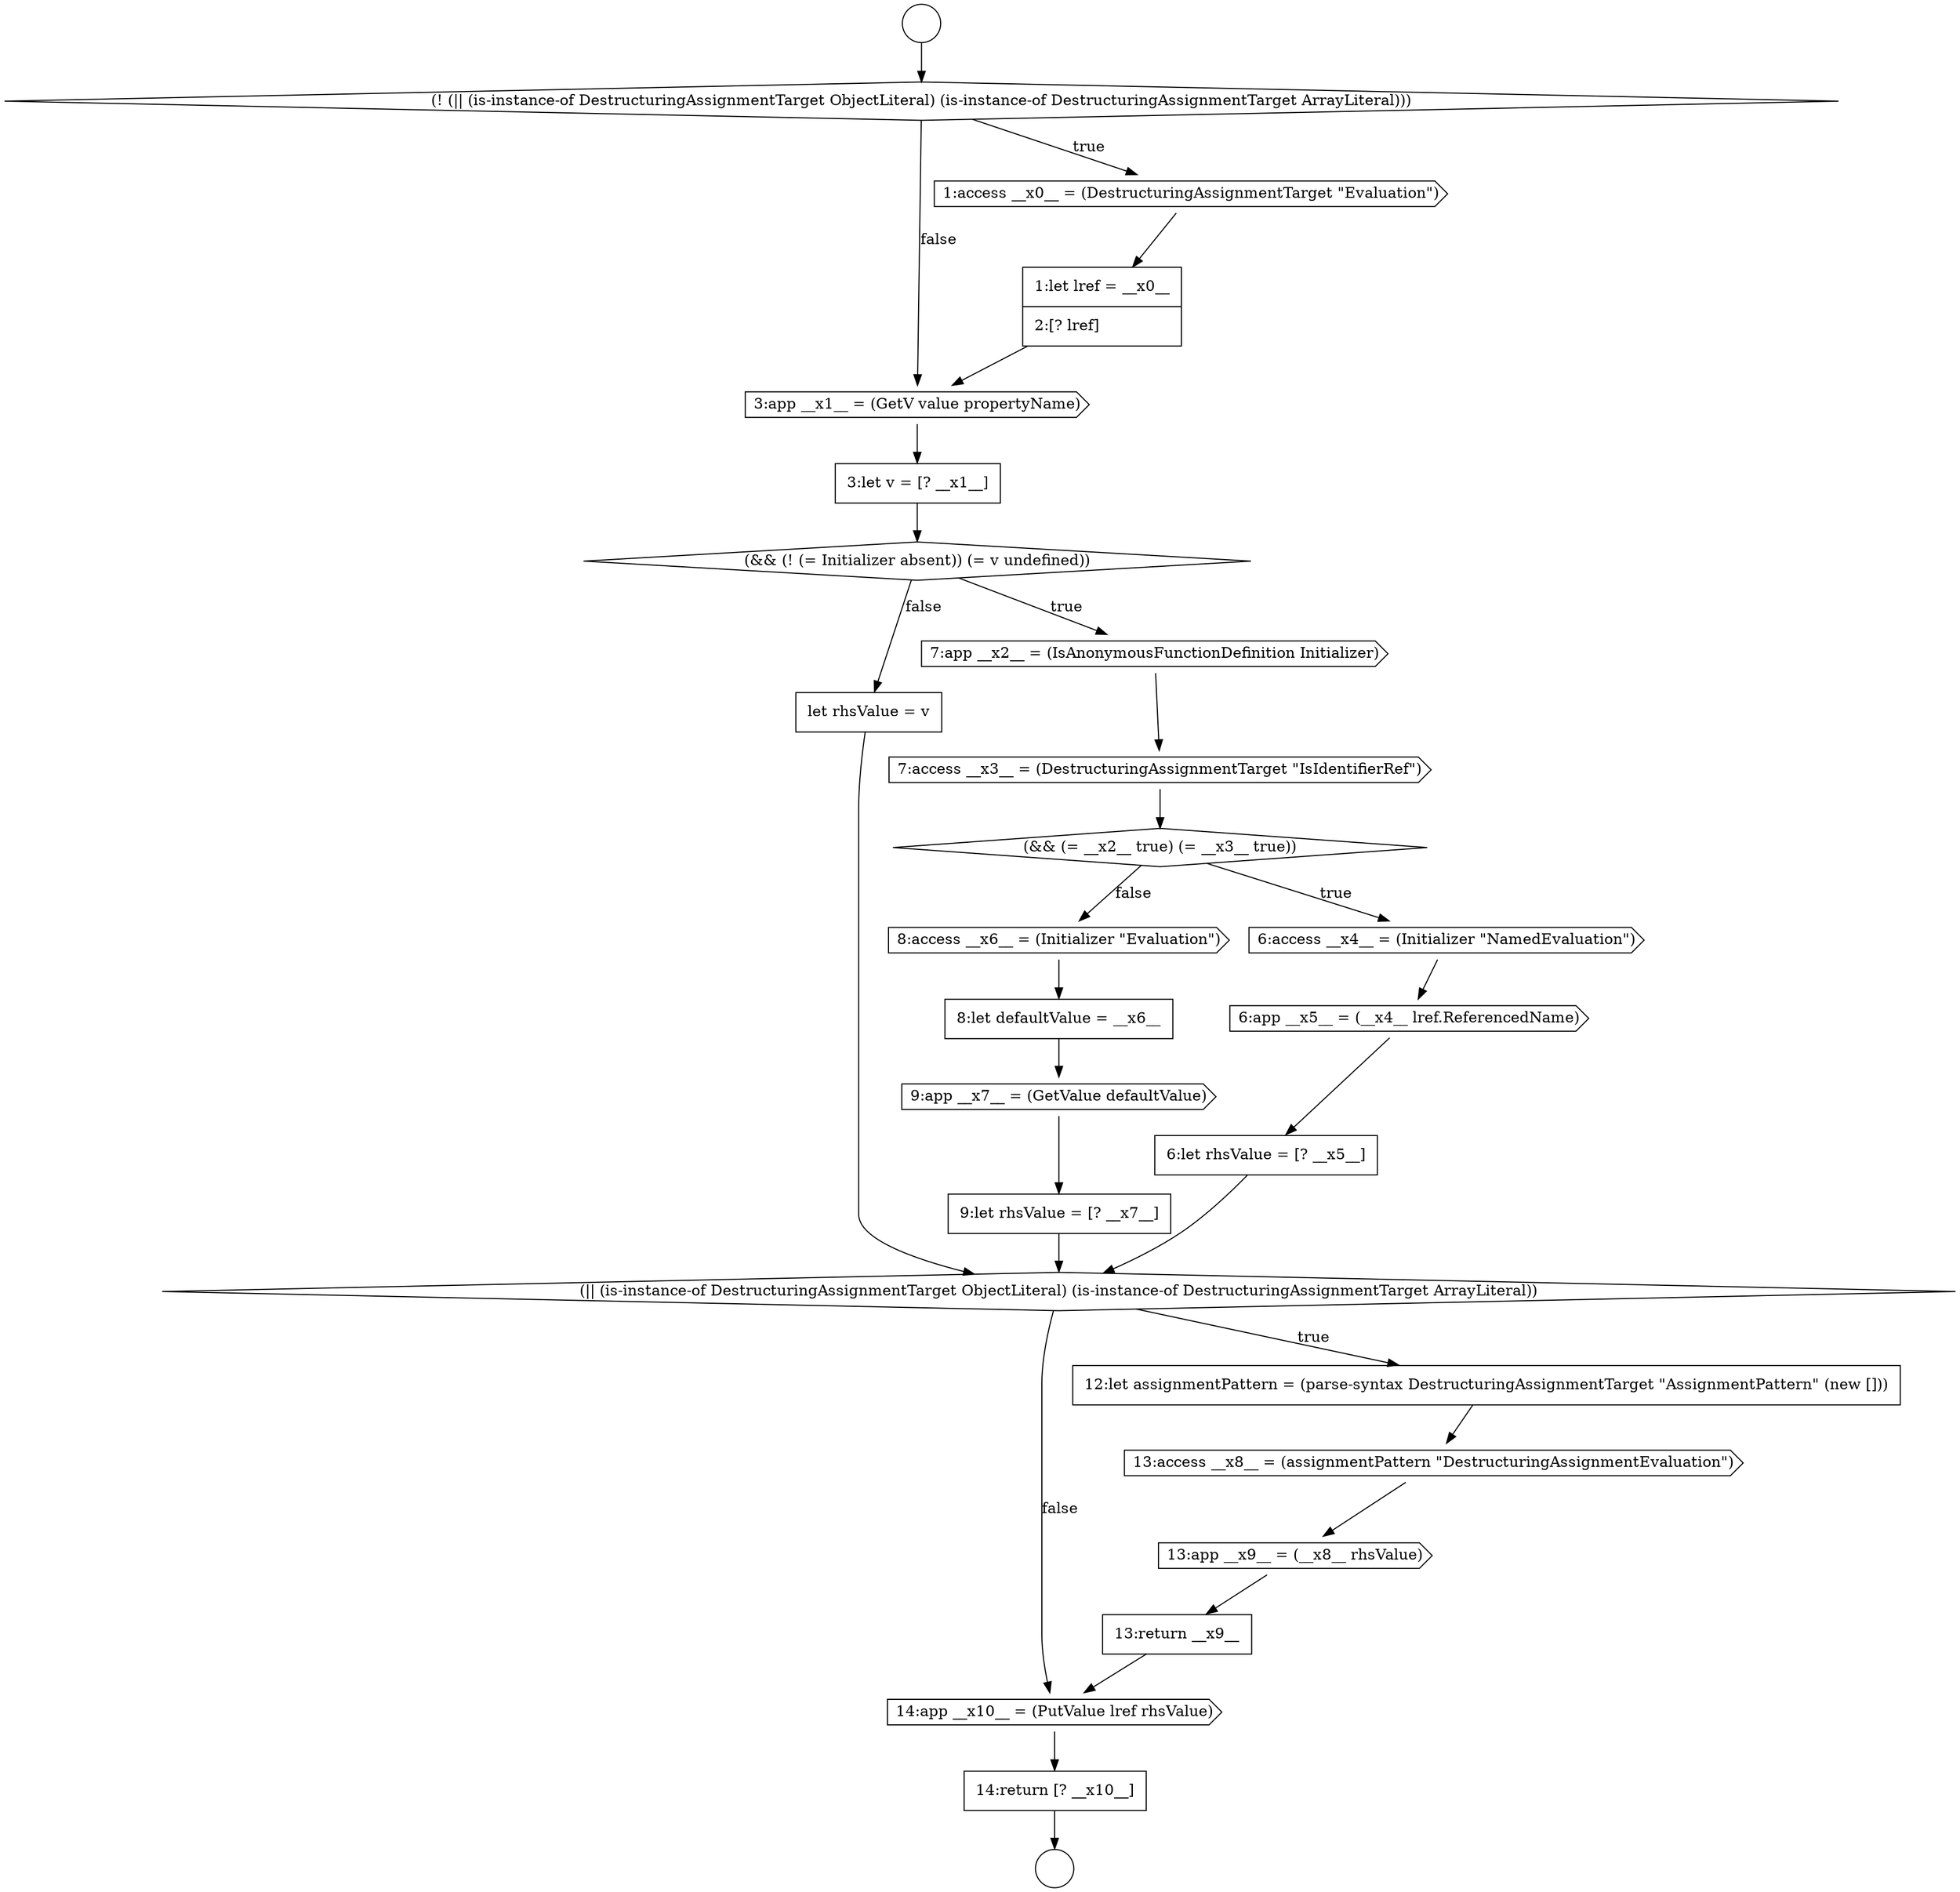 digraph {
  node6042 [shape=circle label=" " color="black" fillcolor="white" style=filled]
  node6046 [shape=none, margin=0, label=<<font color="black">
    <table border="0" cellborder="1" cellspacing="0" cellpadding="10">
      <tr><td align="left">1:let lref = __x0__</td></tr>
      <tr><td align="left">2:[? lref]</td></tr>
    </table>
  </font>> color="black" fillcolor="white" style=filled]
  node6066 [shape=cds, label=<<font color="black">14:app __x10__ = (PutValue lref rhsValue)</font>> color="black" fillcolor="white" style=filled]
  node6049 [shape=diamond, label=<<font color="black">(&amp;&amp; (! (= Initializer absent)) (= v undefined))</font>> color="black" fillcolor="white" style=filled]
  node6054 [shape=cds, label=<<font color="black">6:app __x5__ = (__x4__ lref.ReferencedName)</font>> color="black" fillcolor="white" style=filled]
  node6065 [shape=none, margin=0, label=<<font color="black">
    <table border="0" cellborder="1" cellspacing="0" cellpadding="10">
      <tr><td align="left">13:return __x9__</td></tr>
    </table>
  </font>> color="black" fillcolor="white" style=filled]
  node6048 [shape=none, margin=0, label=<<font color="black">
    <table border="0" cellborder="1" cellspacing="0" cellpadding="10">
      <tr><td align="left">3:let v = [? __x1__]</td></tr>
    </table>
  </font>> color="black" fillcolor="white" style=filled]
  node6044 [shape=diamond, label=<<font color="black">(! (|| (is-instance-of DestructuringAssignmentTarget ObjectLiteral) (is-instance-of DestructuringAssignmentTarget ArrayLiteral)))</font>> color="black" fillcolor="white" style=filled]
  node6056 [shape=cds, label=<<font color="black">8:access __x6__ = (Initializer &quot;Evaluation&quot;)</font>> color="black" fillcolor="white" style=filled]
  node6051 [shape=cds, label=<<font color="black">7:access __x3__ = (DestructuringAssignmentTarget &quot;IsIdentifierRef&quot;)</font>> color="black" fillcolor="white" style=filled]
  node6067 [shape=none, margin=0, label=<<font color="black">
    <table border="0" cellborder="1" cellspacing="0" cellpadding="10">
      <tr><td align="left">14:return [? __x10__]</td></tr>
    </table>
  </font>> color="black" fillcolor="white" style=filled]
  node6057 [shape=none, margin=0, label=<<font color="black">
    <table border="0" cellborder="1" cellspacing="0" cellpadding="10">
      <tr><td align="left">8:let defaultValue = __x6__</td></tr>
    </table>
  </font>> color="black" fillcolor="white" style=filled]
  node6063 [shape=cds, label=<<font color="black">13:access __x8__ = (assignmentPattern &quot;DestructuringAssignmentEvaluation&quot;)</font>> color="black" fillcolor="white" style=filled]
  node6047 [shape=cds, label=<<font color="black">3:app __x1__ = (GetV value propertyName)</font>> color="black" fillcolor="white" style=filled]
  node6064 [shape=cds, label=<<font color="black">13:app __x9__ = (__x8__ rhsValue)</font>> color="black" fillcolor="white" style=filled]
  node6058 [shape=cds, label=<<font color="black">9:app __x7__ = (GetValue defaultValue)</font>> color="black" fillcolor="white" style=filled]
  node6043 [shape=circle label=" " color="black" fillcolor="white" style=filled]
  node6060 [shape=none, margin=0, label=<<font color="black">
    <table border="0" cellborder="1" cellspacing="0" cellpadding="10">
      <tr><td align="left">let rhsValue = v</td></tr>
    </table>
  </font>> color="black" fillcolor="white" style=filled]
  node6053 [shape=cds, label=<<font color="black">6:access __x4__ = (Initializer &quot;NamedEvaluation&quot;)</font>> color="black" fillcolor="white" style=filled]
  node6052 [shape=diamond, label=<<font color="black">(&amp;&amp; (= __x2__ true) (= __x3__ true))</font>> color="black" fillcolor="white" style=filled]
  node6061 [shape=diamond, label=<<font color="black">(|| (is-instance-of DestructuringAssignmentTarget ObjectLiteral) (is-instance-of DestructuringAssignmentTarget ArrayLiteral))</font>> color="black" fillcolor="white" style=filled]
  node6059 [shape=none, margin=0, label=<<font color="black">
    <table border="0" cellborder="1" cellspacing="0" cellpadding="10">
      <tr><td align="left">9:let rhsValue = [? __x7__]</td></tr>
    </table>
  </font>> color="black" fillcolor="white" style=filled]
  node6045 [shape=cds, label=<<font color="black">1:access __x0__ = (DestructuringAssignmentTarget &quot;Evaluation&quot;)</font>> color="black" fillcolor="white" style=filled]
  node6062 [shape=none, margin=0, label=<<font color="black">
    <table border="0" cellborder="1" cellspacing="0" cellpadding="10">
      <tr><td align="left">12:let assignmentPattern = (parse-syntax DestructuringAssignmentTarget &quot;AssignmentPattern&quot; (new []))</td></tr>
    </table>
  </font>> color="black" fillcolor="white" style=filled]
  node6055 [shape=none, margin=0, label=<<font color="black">
    <table border="0" cellborder="1" cellspacing="0" cellpadding="10">
      <tr><td align="left">6:let rhsValue = [? __x5__]</td></tr>
    </table>
  </font>> color="black" fillcolor="white" style=filled]
  node6050 [shape=cds, label=<<font color="black">7:app __x2__ = (IsAnonymousFunctionDefinition Initializer)</font>> color="black" fillcolor="white" style=filled]
  node6042 -> node6044 [ color="black"]
  node6046 -> node6047 [ color="black"]
  node6059 -> node6061 [ color="black"]
  node6051 -> node6052 [ color="black"]
  node6055 -> node6061 [ color="black"]
  node6064 -> node6065 [ color="black"]
  node6047 -> node6048 [ color="black"]
  node6052 -> node6053 [label=<<font color="black">true</font>> color="black"]
  node6052 -> node6056 [label=<<font color="black">false</font>> color="black"]
  node6050 -> node6051 [ color="black"]
  node6062 -> node6063 [ color="black"]
  node6056 -> node6057 [ color="black"]
  node6049 -> node6050 [label=<<font color="black">true</font>> color="black"]
  node6049 -> node6060 [label=<<font color="black">false</font>> color="black"]
  node6063 -> node6064 [ color="black"]
  node6065 -> node6066 [ color="black"]
  node6044 -> node6045 [label=<<font color="black">true</font>> color="black"]
  node6044 -> node6047 [label=<<font color="black">false</font>> color="black"]
  node6061 -> node6062 [label=<<font color="black">true</font>> color="black"]
  node6061 -> node6066 [label=<<font color="black">false</font>> color="black"]
  node6053 -> node6054 [ color="black"]
  node6057 -> node6058 [ color="black"]
  node6048 -> node6049 [ color="black"]
  node6066 -> node6067 [ color="black"]
  node6067 -> node6043 [ color="black"]
  node6060 -> node6061 [ color="black"]
  node6054 -> node6055 [ color="black"]
  node6045 -> node6046 [ color="black"]
  node6058 -> node6059 [ color="black"]
}
